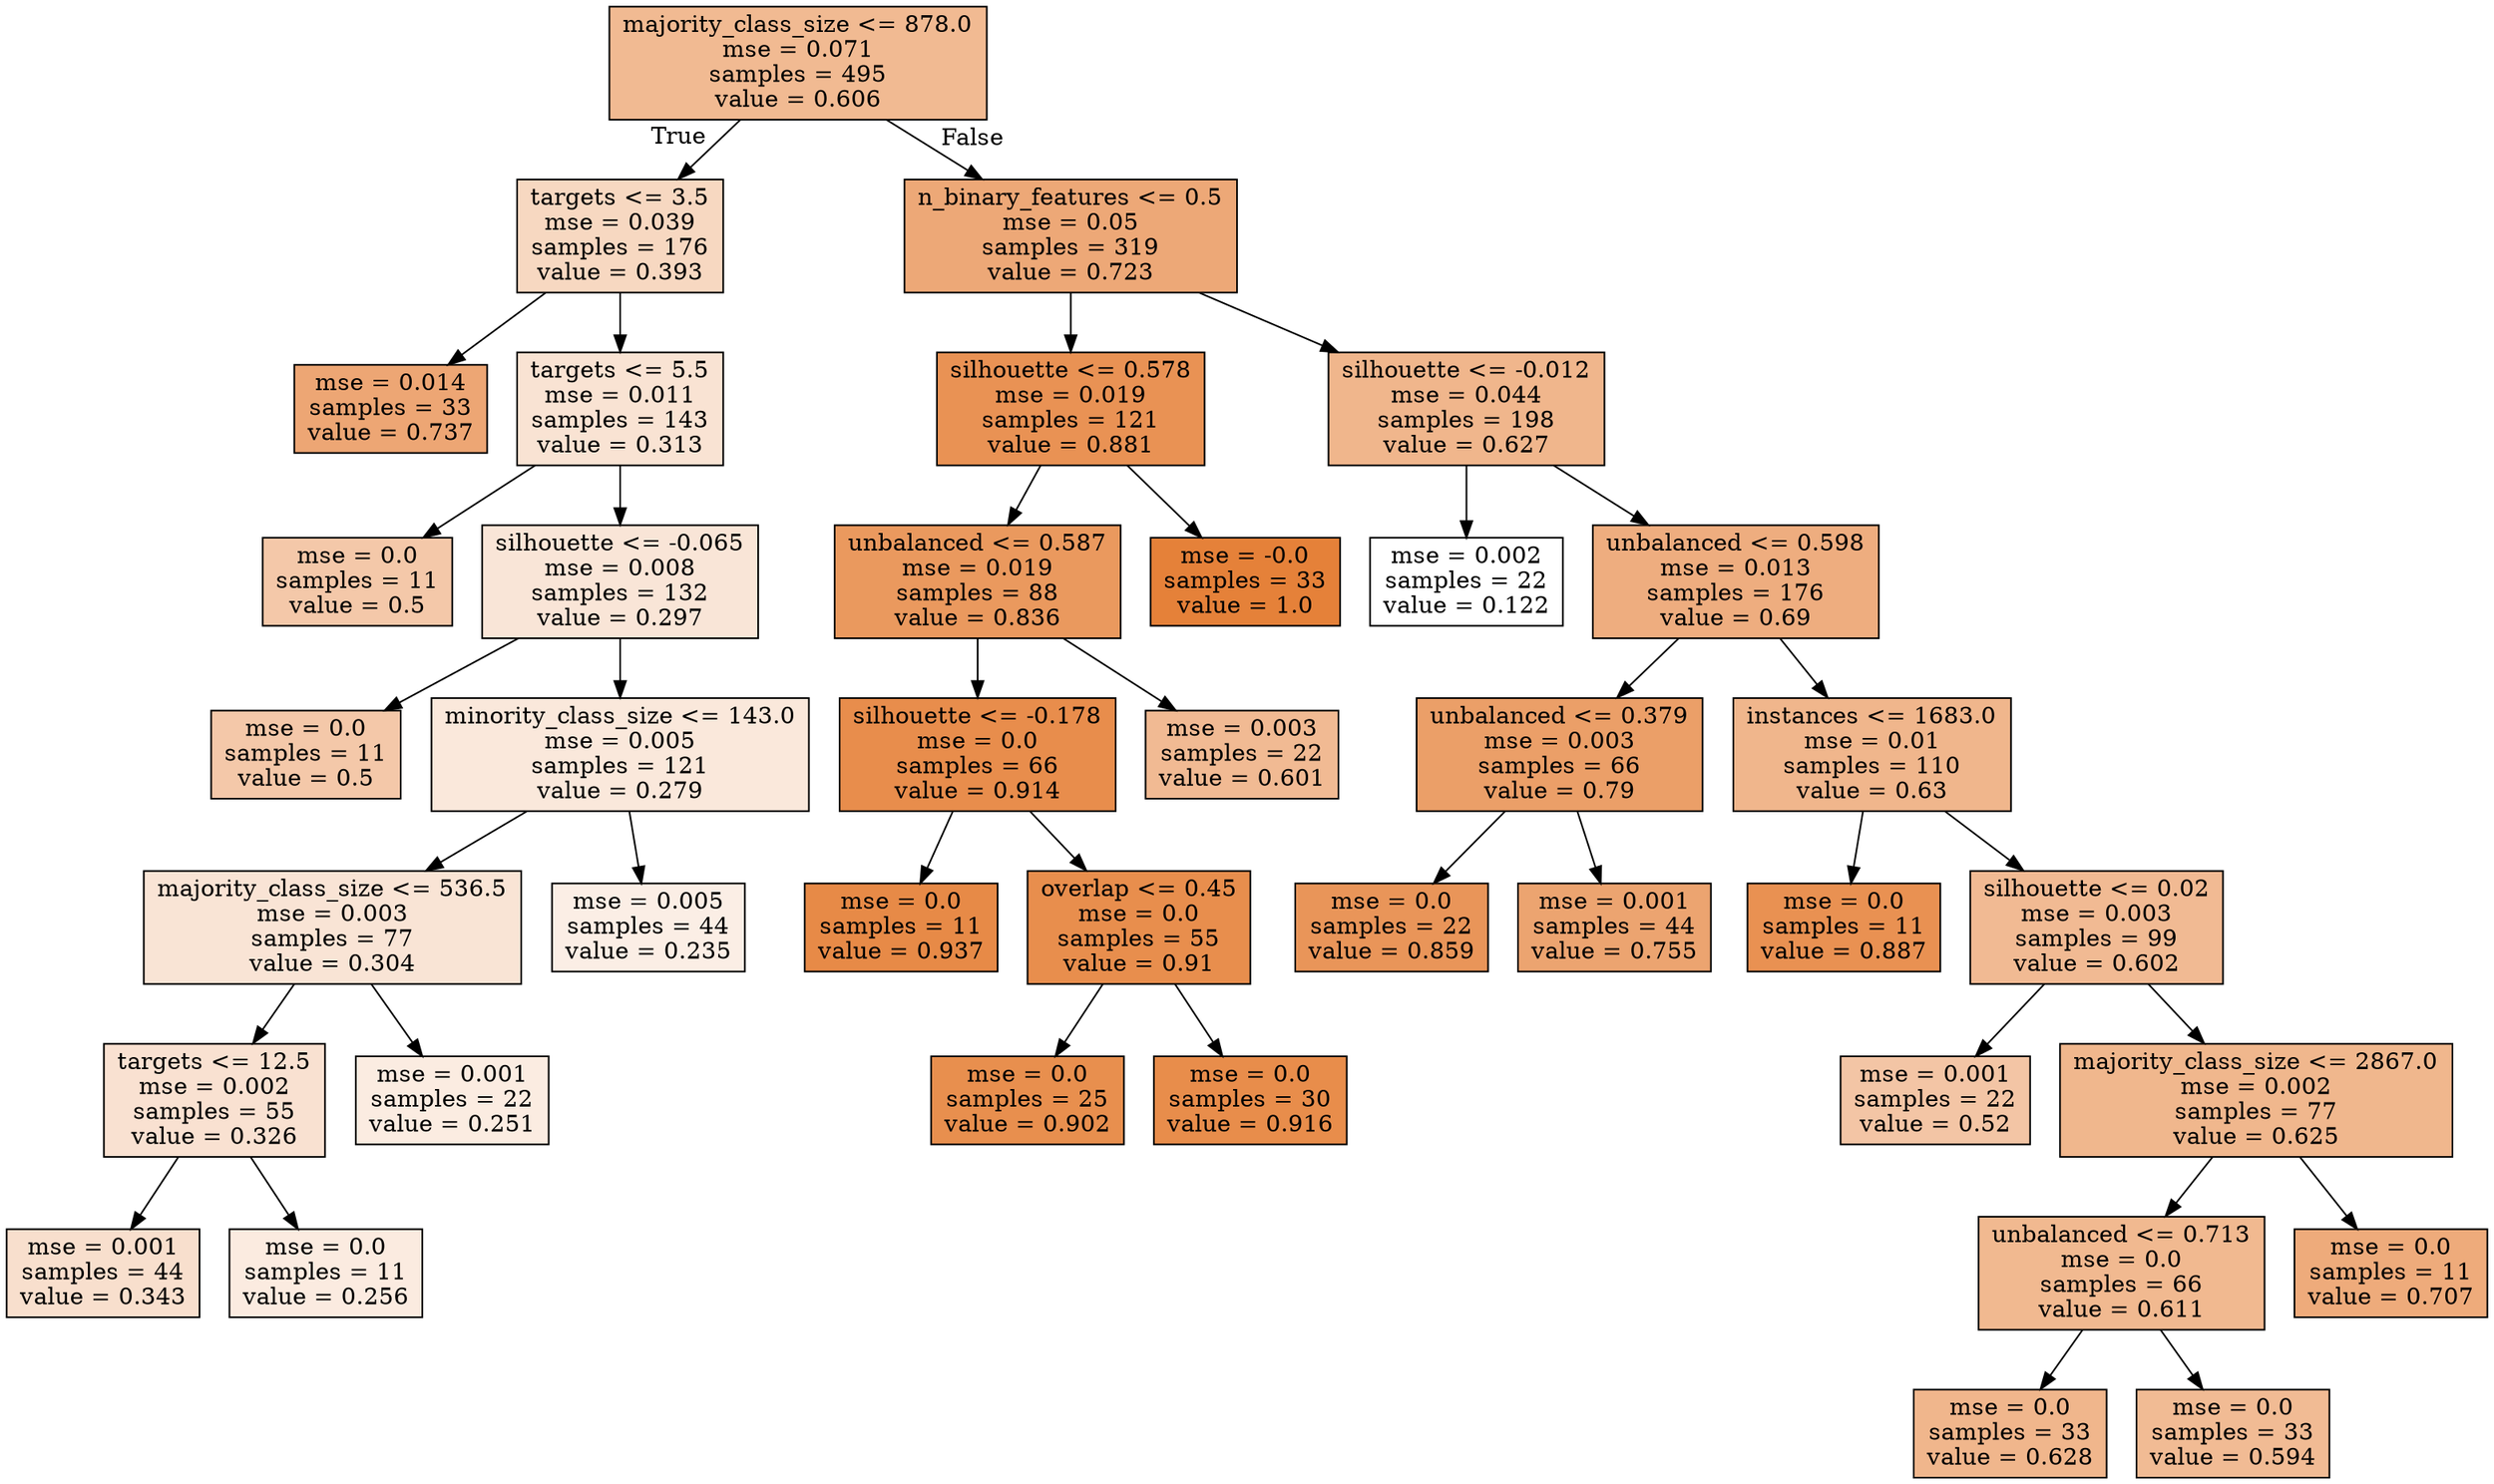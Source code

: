 digraph Tree {
node [shape=box, style="filled", color="black"] ;
0 [label="majority_class_size <= 878.0\nmse = 0.071\nsamples = 495\nvalue = 0.606", fillcolor="#e581398c"] ;
1 [label="targets <= 3.5\nmse = 0.039\nsamples = 176\nvalue = 0.393", fillcolor="#e581394f"] ;
0 -> 1 [labeldistance=2.5, labelangle=45, headlabel="True"] ;
2 [label="mse = 0.014\nsamples = 33\nvalue = 0.737", fillcolor="#e58139b3"] ;
1 -> 2 ;
3 [label="targets <= 5.5\nmse = 0.011\nsamples = 143\nvalue = 0.313", fillcolor="#e5813938"] ;
1 -> 3 ;
4 [label="mse = 0.0\nsamples = 11\nvalue = 0.5", fillcolor="#e581396e"] ;
3 -> 4 ;
5 [label="silhouette <= -0.065\nmse = 0.008\nsamples = 132\nvalue = 0.297", fillcolor="#e5813933"] ;
3 -> 5 ;
6 [label="mse = 0.0\nsamples = 11\nvalue = 0.5", fillcolor="#e581396e"] ;
5 -> 6 ;
7 [label="minority_class_size <= 143.0\nmse = 0.005\nsamples = 121\nvalue = 0.279", fillcolor="#e581392e"] ;
5 -> 7 ;
8 [label="majority_class_size <= 536.5\nmse = 0.003\nsamples = 77\nvalue = 0.304", fillcolor="#e5813935"] ;
7 -> 8 ;
9 [label="targets <= 12.5\nmse = 0.002\nsamples = 55\nvalue = 0.326", fillcolor="#e581393b"] ;
8 -> 9 ;
10 [label="mse = 0.001\nsamples = 44\nvalue = 0.343", fillcolor="#e5813940"] ;
9 -> 10 ;
11 [label="mse = 0.0\nsamples = 11\nvalue = 0.256", fillcolor="#e5813927"] ;
9 -> 11 ;
12 [label="mse = 0.001\nsamples = 22\nvalue = 0.251", fillcolor="#e5813926"] ;
8 -> 12 ;
13 [label="mse = 0.005\nsamples = 44\nvalue = 0.235", fillcolor="#e5813921"] ;
7 -> 13 ;
14 [label="n_binary_features <= 0.5\nmse = 0.05\nsamples = 319\nvalue = 0.723", fillcolor="#e58139af"] ;
0 -> 14 [labeldistance=2.5, labelangle=-45, headlabel="False"] ;
15 [label="silhouette <= 0.578\nmse = 0.019\nsamples = 121\nvalue = 0.881", fillcolor="#e58139dc"] ;
14 -> 15 ;
16 [label="unbalanced <= 0.587\nmse = 0.019\nsamples = 88\nvalue = 0.836", fillcolor="#e58139cf"] ;
15 -> 16 ;
17 [label="silhouette <= -0.178\nmse = 0.0\nsamples = 66\nvalue = 0.914", fillcolor="#e58139e6"] ;
16 -> 17 ;
18 [label="mse = 0.0\nsamples = 11\nvalue = 0.937", fillcolor="#e58139ed"] ;
17 -> 18 ;
19 [label="overlap <= 0.45\nmse = 0.0\nsamples = 55\nvalue = 0.91", fillcolor="#e58139e5"] ;
17 -> 19 ;
20 [label="mse = 0.0\nsamples = 25\nvalue = 0.902", fillcolor="#e58139e3"] ;
19 -> 20 ;
21 [label="mse = 0.0\nsamples = 30\nvalue = 0.916", fillcolor="#e58139e7"] ;
19 -> 21 ;
22 [label="mse = 0.003\nsamples = 22\nvalue = 0.601", fillcolor="#e581398b"] ;
16 -> 22 ;
23 [label="mse = -0.0\nsamples = 33\nvalue = 1.0", fillcolor="#e58139ff"] ;
15 -> 23 ;
24 [label="silhouette <= -0.012\nmse = 0.044\nsamples = 198\nvalue = 0.627", fillcolor="#e5813993"] ;
14 -> 24 ;
25 [label="mse = 0.002\nsamples = 22\nvalue = 0.122", fillcolor="#e5813900"] ;
24 -> 25 ;
26 [label="unbalanced <= 0.598\nmse = 0.013\nsamples = 176\nvalue = 0.69", fillcolor="#e58139a5"] ;
24 -> 26 ;
27 [label="unbalanced <= 0.379\nmse = 0.003\nsamples = 66\nvalue = 0.79", fillcolor="#e58139c2"] ;
26 -> 27 ;
28 [label="mse = 0.0\nsamples = 22\nvalue = 0.859", fillcolor="#e58139d6"] ;
27 -> 28 ;
29 [label="mse = 0.001\nsamples = 44\nvalue = 0.755", fillcolor="#e58139b8"] ;
27 -> 29 ;
30 [label="instances <= 1683.0\nmse = 0.01\nsamples = 110\nvalue = 0.63", fillcolor="#e5813994"] ;
26 -> 30 ;
31 [label="mse = 0.0\nsamples = 11\nvalue = 0.887", fillcolor="#e58139de"] ;
30 -> 31 ;
32 [label="silhouette <= 0.02\nmse = 0.003\nsamples = 99\nvalue = 0.602", fillcolor="#e581398b"] ;
30 -> 32 ;
33 [label="mse = 0.001\nsamples = 22\nvalue = 0.52", fillcolor="#e5813974"] ;
32 -> 33 ;
34 [label="majority_class_size <= 2867.0\nmse = 0.002\nsamples = 77\nvalue = 0.625", fillcolor="#e5813992"] ;
32 -> 34 ;
35 [label="unbalanced <= 0.713\nmse = 0.0\nsamples = 66\nvalue = 0.611", fillcolor="#e581398e"] ;
34 -> 35 ;
36 [label="mse = 0.0\nsamples = 33\nvalue = 0.628", fillcolor="#e5813993"] ;
35 -> 36 ;
37 [label="mse = 0.0\nsamples = 33\nvalue = 0.594", fillcolor="#e5813989"] ;
35 -> 37 ;
38 [label="mse = 0.0\nsamples = 11\nvalue = 0.707", fillcolor="#e58139aa"] ;
34 -> 38 ;
}